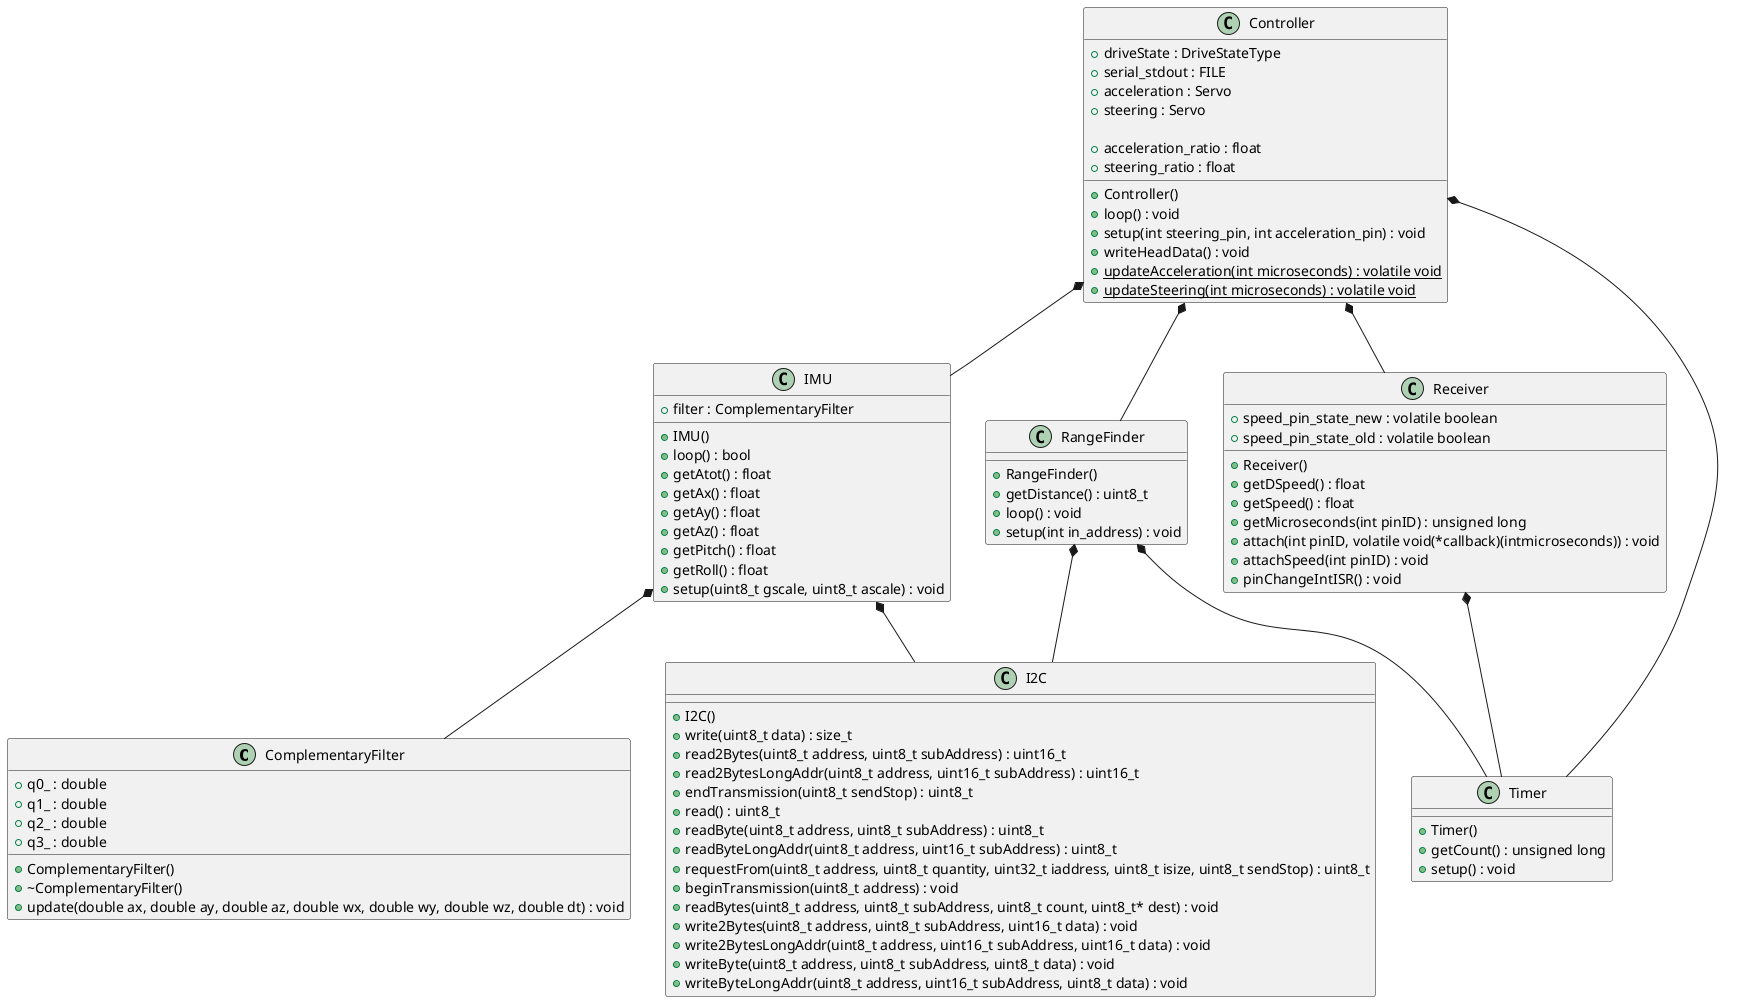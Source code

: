 @startuml


/' Classes '/

class ComplementaryFilter {
	+ComplementaryFilter()
	+~ComplementaryFilter()

	+q0_ : double
	+q1_ : double
	+q2_ : double
	+q3_ : double
	+update(double ax, double ay, double az, double wx, double wy, double wz, double dt) : void
}


class Controller {
	+Controller()
	+driveState : DriveStateType
	+serial_stdout : FILE
	+acceleration : Servo
	+steering : Servo

	+acceleration_ratio : float
	+steering_ratio : float
	+loop() : void
	+setup(int steering_pin, int acceleration_pin) : void
	+writeHeadData() : void
	+{static} updateAcceleration(int microseconds) : volatile void
	+{static} updateSteering(int microseconds) : volatile void
}



class I2C {
	+I2C()
	+write(uint8_t data) : size_t
	+read2Bytes(uint8_t address, uint8_t subAddress) : uint16_t
	+read2BytesLongAddr(uint8_t address, uint16_t subAddress) : uint16_t
	+endTransmission(uint8_t sendStop) : uint8_t
	+read() : uint8_t
	+readByte(uint8_t address, uint8_t subAddress) : uint8_t
	+readByteLongAddr(uint8_t address, uint16_t subAddress) : uint8_t
	+requestFrom(uint8_t address, uint8_t quantity, uint32_t iaddress, uint8_t isize, uint8_t sendStop) : uint8_t
	+beginTransmission(uint8_t address) : void
	+readBytes(uint8_t address, uint8_t subAddress, uint8_t count, uint8_t* dest) : void
	+write2Bytes(uint8_t address, uint8_t subAddress, uint16_t data) : void
	+write2BytesLongAddr(uint8_t address, uint16_t subAddress, uint16_t data) : void
	+writeByte(uint8_t address, uint8_t subAddress, uint8_t data) : void
	+writeByteLongAddr(uint8_t address, uint16_t subAddress, uint8_t data) : void
}


class IMU {
	+IMU()
	+filter : ComplementaryFilter
	+loop() : bool
	+getAtot() : float
	+getAx() : float
	+getAy() : float
	+getAz() : float
	+getPitch() : float
	+getRoll() : float
	+setup(uint8_t gscale, uint8_t ascale) : void
}




class RangeFinder {
	+RangeFinder()
	+getDistance() : uint8_t
	+loop() : void
	+setup(int in_address) : void
}



class Receiver {
	+Receiver()
	+getDSpeed() : float
	+getSpeed() : float
	+getMicroseconds(int pinID) : unsigned long
	+attach(int pinID, volatile void(*callback)(intmicroseconds)) : void
	+attachSpeed(int pinID) : void
	+pinChangeIntISR() : void
	+speed_pin_state_new : volatile boolean
	+speed_pin_state_old : volatile boolean
}


class Timer {
	+Timer()
	+getCount() : unsigned long
	+setup() : void
}



/' Relationships '/

.Controller *-- .RangeFinder
.Controller *-- .IMU
.Controller *-- .Receiver

.IMU *-- .ComplementaryFilter

.Receiver *-- .Timer
.RangeFinder *-- .Timer
.Controller *-- .Timer


.RangeFinder *-- .I2C
.IMU *-- .I2C



@enduml
